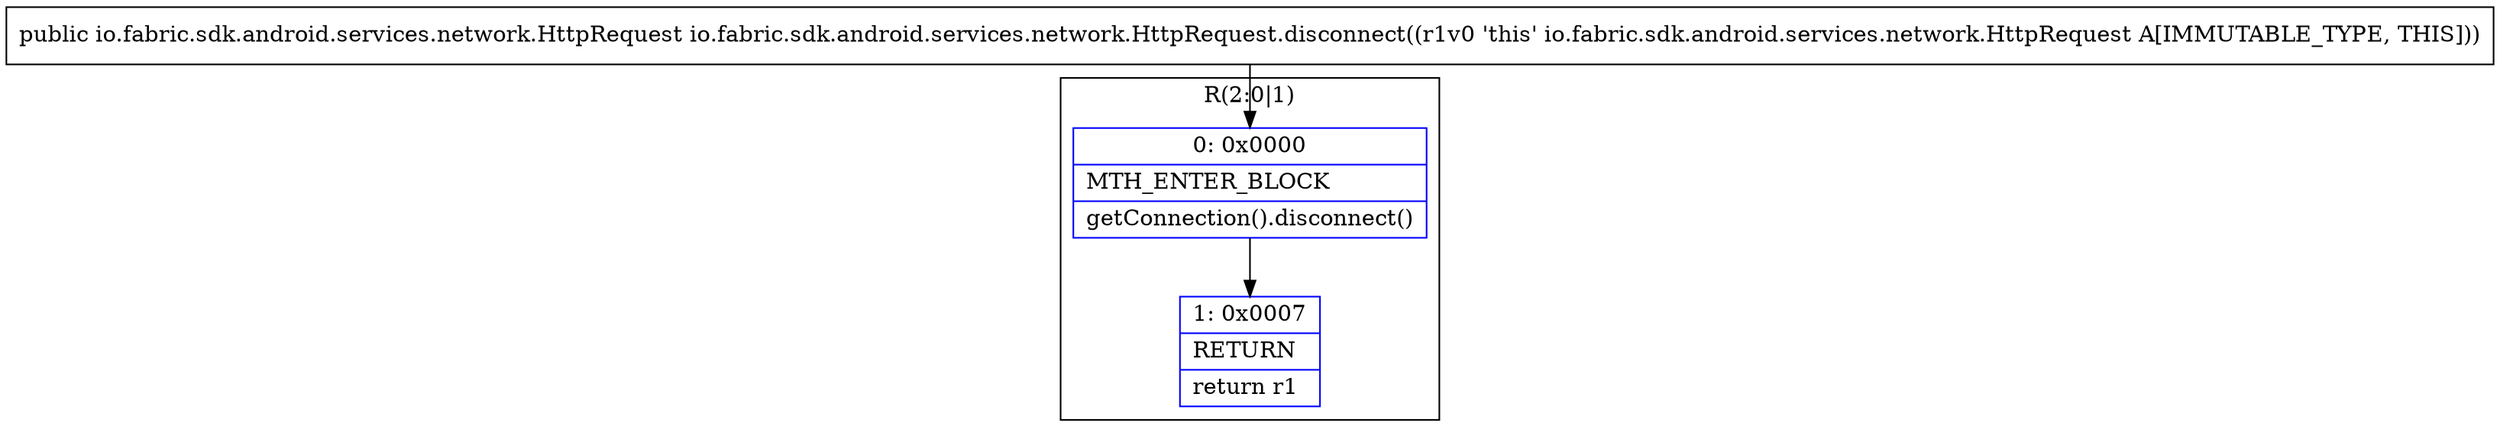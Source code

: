 digraph "CFG forio.fabric.sdk.android.services.network.HttpRequest.disconnect()Lio\/fabric\/sdk\/android\/services\/network\/HttpRequest;" {
subgraph cluster_Region_1560917106 {
label = "R(2:0|1)";
node [shape=record,color=blue];
Node_0 [shape=record,label="{0\:\ 0x0000|MTH_ENTER_BLOCK\l|getConnection().disconnect()\l}"];
Node_1 [shape=record,label="{1\:\ 0x0007|RETURN\l|return r1\l}"];
}
MethodNode[shape=record,label="{public io.fabric.sdk.android.services.network.HttpRequest io.fabric.sdk.android.services.network.HttpRequest.disconnect((r1v0 'this' io.fabric.sdk.android.services.network.HttpRequest A[IMMUTABLE_TYPE, THIS])) }"];
MethodNode -> Node_0;
Node_0 -> Node_1;
}

